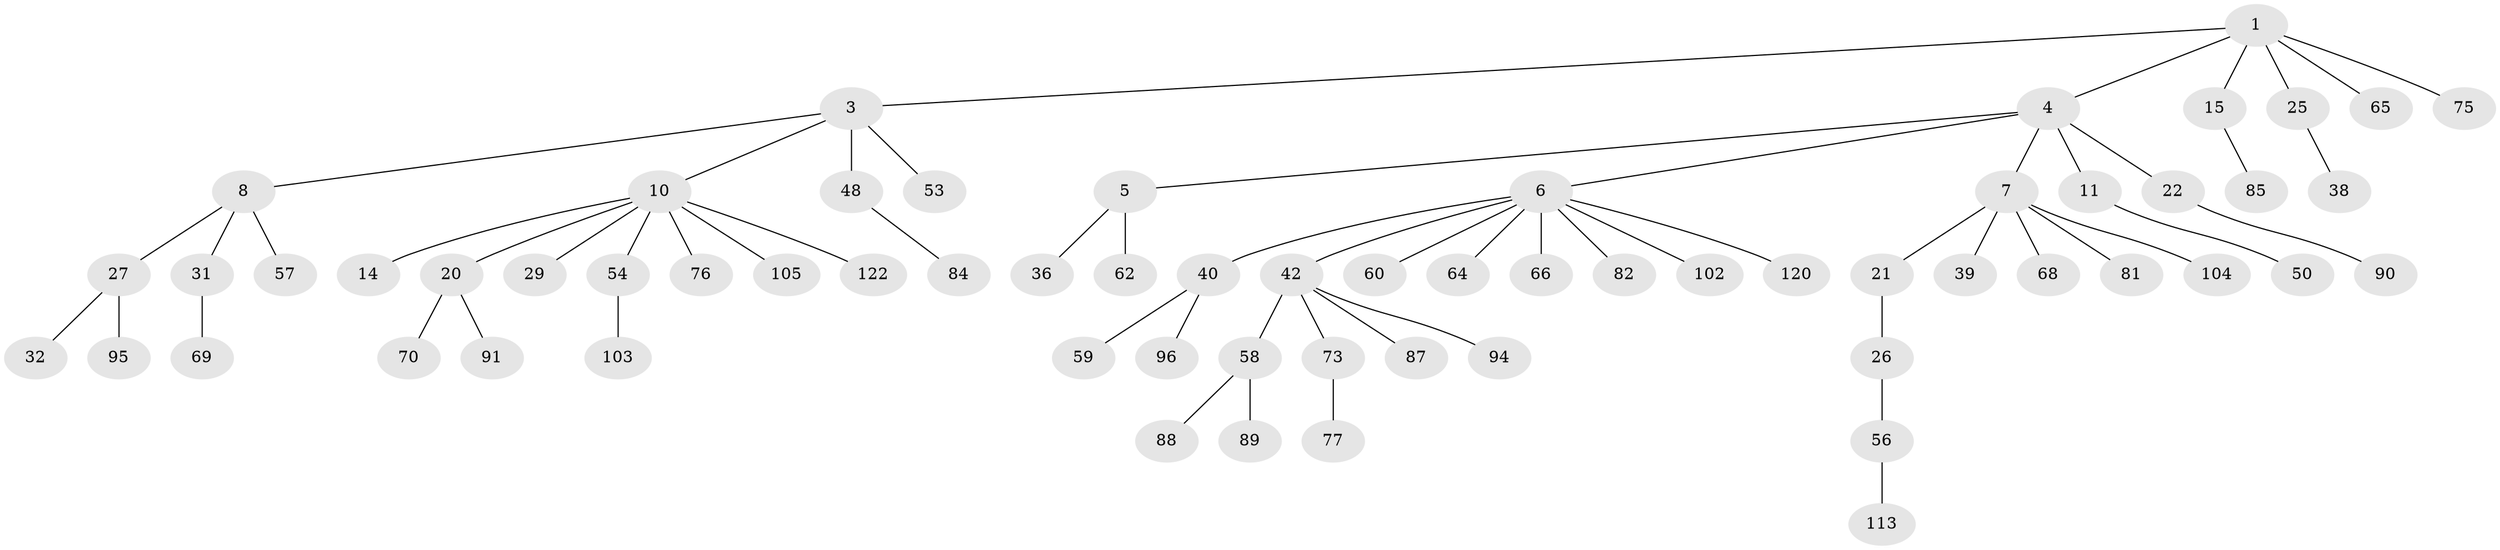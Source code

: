 // original degree distribution, {4: 0.046511627906976744, 5: 0.03875968992248062, 6: 0.015503875968992248, 3: 0.14728682170542637, 7: 0.007751937984496124, 2: 0.2713178294573643, 1: 0.4728682170542636}
// Generated by graph-tools (version 1.1) at 2025/15/03/09/25 04:15:28]
// undirected, 64 vertices, 63 edges
graph export_dot {
graph [start="1"]
  node [color=gray90,style=filled];
  1 [super="+2"];
  3;
  4 [super="+19"];
  5 [super="+23"];
  6 [super="+16+83+34+18"];
  7 [super="+9"];
  8 [super="+24"];
  10 [super="+17+30+116+12+37"];
  11;
  14 [super="+93"];
  15 [super="+33"];
  20 [super="+80"];
  21 [super="+111"];
  22 [super="+61"];
  25 [super="+79"];
  26;
  27;
  29 [super="+106+86"];
  31;
  32 [super="+109"];
  36;
  38 [super="+119"];
  39;
  40;
  42 [super="+44+100+43"];
  48 [super="+117+51"];
  50;
  53;
  54 [super="+92"];
  56;
  57 [super="+78"];
  58 [super="+67+110"];
  59;
  60;
  62 [super="+121+74"];
  64 [super="+98"];
  65;
  66;
  68 [super="+126"];
  69;
  70;
  73;
  75 [super="+123"];
  76 [super="+118"];
  77;
  81;
  82;
  84;
  85;
  87 [super="+114"];
  88;
  89;
  90;
  91;
  94;
  95;
  96;
  102;
  103;
  104;
  105;
  113 [super="+124"];
  120;
  122 [super="+128"];
  1 -- 15;
  1 -- 25;
  1 -- 75;
  1 -- 65;
  1 -- 3;
  1 -- 4;
  3 -- 8;
  3 -- 10;
  3 -- 48;
  3 -- 53;
  4 -- 5;
  4 -- 6;
  4 -- 7;
  4 -- 11;
  4 -- 22;
  5 -- 36;
  5 -- 62;
  6 -- 60;
  6 -- 40;
  6 -- 66;
  6 -- 82;
  6 -- 102;
  6 -- 64;
  6 -- 42;
  6 -- 120;
  7 -- 21;
  7 -- 81;
  7 -- 68;
  7 -- 39;
  7 -- 104;
  8 -- 57;
  8 -- 27;
  8 -- 31;
  10 -- 14;
  10 -- 76;
  10 -- 122;
  10 -- 20;
  10 -- 54;
  10 -- 105;
  10 -- 29;
  11 -- 50;
  15 -- 85;
  20 -- 70;
  20 -- 91;
  21 -- 26;
  22 -- 90;
  25 -- 38;
  26 -- 56;
  27 -- 32;
  27 -- 95;
  31 -- 69;
  40 -- 59;
  40 -- 96;
  42 -- 58;
  42 -- 94;
  42 -- 73;
  42 -- 87;
  48 -- 84;
  54 -- 103;
  56 -- 113;
  58 -- 88;
  58 -- 89;
  73 -- 77;
}
